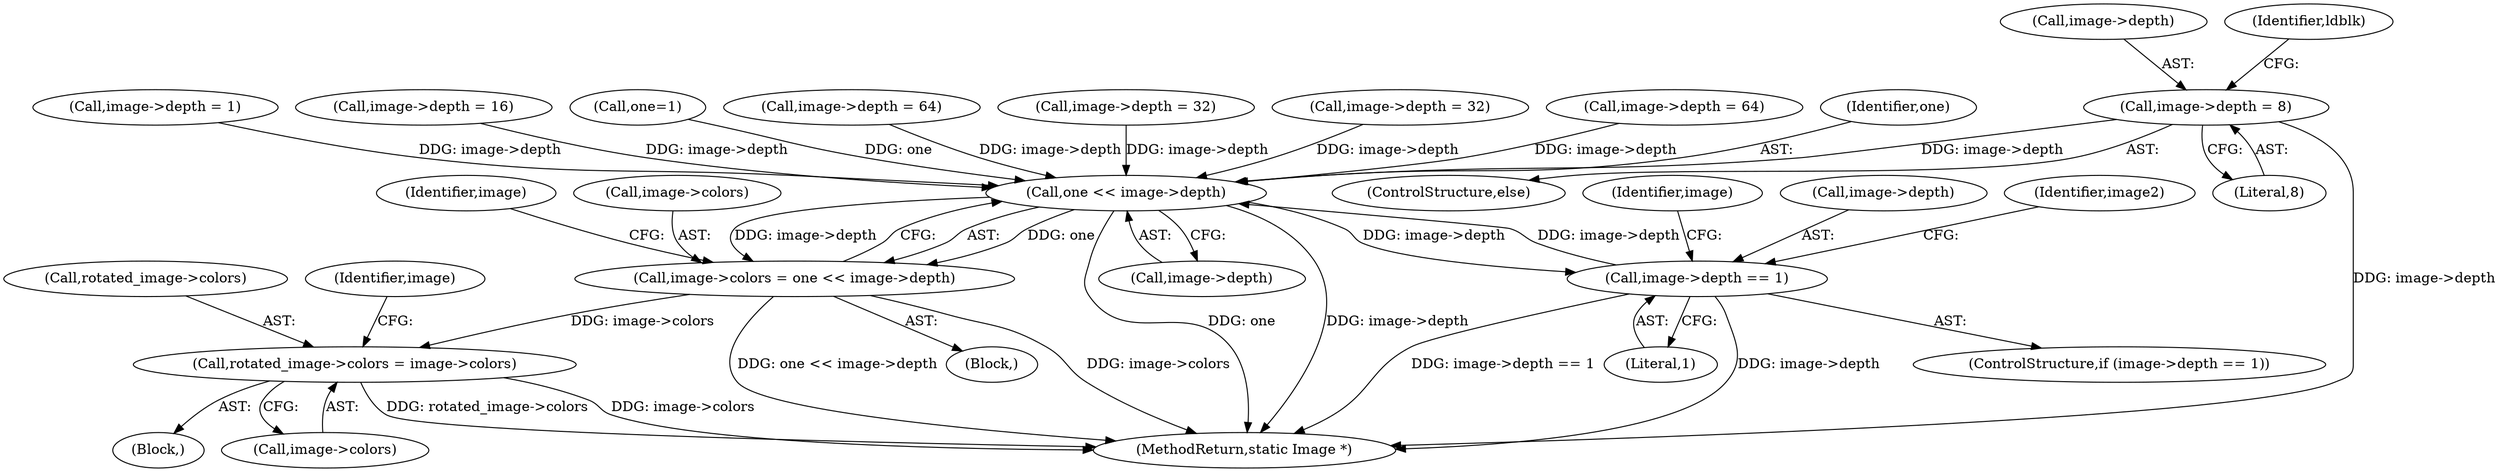 digraph "0_ImageMagick_04178de2247e353fc095846784b9a10fefdbf890@pointer" {
"1000886" [label="(Call,image->depth = 8)"];
"1001077" [label="(Call,one << image->depth)"];
"1001073" [label="(Call,image->colors = one << image->depth)"];
"1001671" [label="(Call,rotated_image->colors = image->colors)"];
"1001615" [label="(Call,image->depth == 1)"];
"1000887" [label="(Call,image->depth)"];
"1001671" [label="(Call,rotated_image->colors = image->colors)"];
"1000892" [label="(Identifier,ldblk)"];
"1000963" [label="(Call,image->depth = 32)"];
"1001074" [label="(Call,image->colors)"];
"1001614" [label="(ControlStructure,if (image->depth == 1))"];
"1001622" [label="(Identifier,image)"];
"1001672" [label="(Call,rotated_image->colors)"];
"1000438" [label="(Block,)"];
"1000890" [label="(Literal,8)"];
"1001077" [label="(Call,one << image->depth)"];
"1000924" [label="(Call,image->depth = 32)"];
"1001644" [label="(Block,)"];
"1001086" [label="(Identifier,image)"];
"1000995" [label="(Call,image->depth = 64)"];
"1001615" [label="(Call,image->depth == 1)"];
"1001987" [label="(MethodReturn,static Image *)"];
"1001616" [label="(Call,image->depth)"];
"1001079" [label="(Call,image->depth)"];
"1001078" [label="(Identifier,one)"];
"1001627" [label="(Identifier,image2)"];
"1001619" [label="(Literal,1)"];
"1000880" [label="(Call,image->depth = 1)"];
"1000904" [label="(Call,image->depth = 16)"];
"1001675" [label="(Call,image->colors)"];
"1000886" [label="(Call,image->depth = 8)"];
"1001070" [label="(Call,one=1)"];
"1001680" [label="(Identifier,image)"];
"1000944" [label="(Call,image->depth = 64)"];
"1000885" [label="(ControlStructure,else)"];
"1001073" [label="(Call,image->colors = one << image->depth)"];
"1000886" -> "1000885"  [label="AST: "];
"1000886" -> "1000890"  [label="CFG: "];
"1000887" -> "1000886"  [label="AST: "];
"1000890" -> "1000886"  [label="AST: "];
"1000892" -> "1000886"  [label="CFG: "];
"1000886" -> "1001987"  [label="DDG: image->depth"];
"1000886" -> "1001077"  [label="DDG: image->depth"];
"1001077" -> "1001073"  [label="AST: "];
"1001077" -> "1001079"  [label="CFG: "];
"1001078" -> "1001077"  [label="AST: "];
"1001079" -> "1001077"  [label="AST: "];
"1001073" -> "1001077"  [label="CFG: "];
"1001077" -> "1001987"  [label="DDG: one"];
"1001077" -> "1001987"  [label="DDG: image->depth"];
"1001077" -> "1001073"  [label="DDG: one"];
"1001077" -> "1001073"  [label="DDG: image->depth"];
"1001070" -> "1001077"  [label="DDG: one"];
"1000995" -> "1001077"  [label="DDG: image->depth"];
"1000880" -> "1001077"  [label="DDG: image->depth"];
"1000904" -> "1001077"  [label="DDG: image->depth"];
"1000963" -> "1001077"  [label="DDG: image->depth"];
"1000924" -> "1001077"  [label="DDG: image->depth"];
"1001615" -> "1001077"  [label="DDG: image->depth"];
"1000944" -> "1001077"  [label="DDG: image->depth"];
"1001077" -> "1001615"  [label="DDG: image->depth"];
"1001073" -> "1000438"  [label="AST: "];
"1001074" -> "1001073"  [label="AST: "];
"1001086" -> "1001073"  [label="CFG: "];
"1001073" -> "1001987"  [label="DDG: image->colors"];
"1001073" -> "1001987"  [label="DDG: one << image->depth"];
"1001073" -> "1001671"  [label="DDG: image->colors"];
"1001671" -> "1001644"  [label="AST: "];
"1001671" -> "1001675"  [label="CFG: "];
"1001672" -> "1001671"  [label="AST: "];
"1001675" -> "1001671"  [label="AST: "];
"1001680" -> "1001671"  [label="CFG: "];
"1001671" -> "1001987"  [label="DDG: rotated_image->colors"];
"1001671" -> "1001987"  [label="DDG: image->colors"];
"1001615" -> "1001614"  [label="AST: "];
"1001615" -> "1001619"  [label="CFG: "];
"1001616" -> "1001615"  [label="AST: "];
"1001619" -> "1001615"  [label="AST: "];
"1001622" -> "1001615"  [label="CFG: "];
"1001627" -> "1001615"  [label="CFG: "];
"1001615" -> "1001987"  [label="DDG: image->depth == 1"];
"1001615" -> "1001987"  [label="DDG: image->depth"];
}
